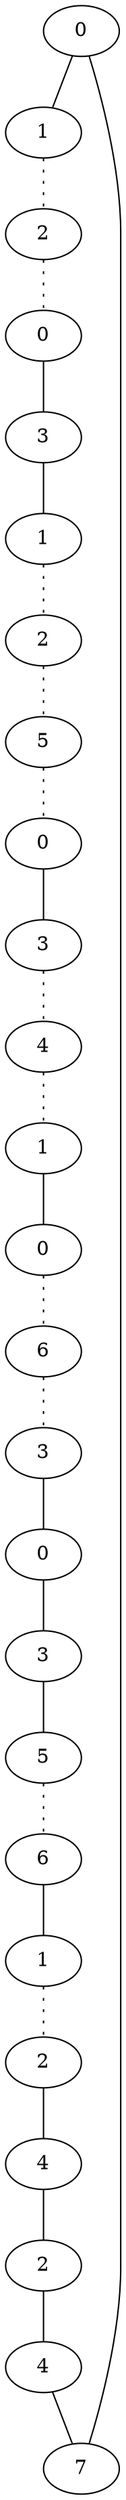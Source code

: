 graph {
a0[label=0];
a1[label=1];
a2[label=2];
a3[label=0];
a4[label=3];
a5[label=1];
a6[label=2];
a7[label=5];
a8[label=0];
a9[label=3];
a10[label=4];
a11[label=1];
a12[label=0];
a13[label=6];
a14[label=3];
a15[label=0];
a16[label=3];
a17[label=5];
a18[label=6];
a19[label=1];
a20[label=2];
a21[label=4];
a22[label=2];
a23[label=4];
a24[label=7];
a0 -- a1;
a0 -- a24;
a1 -- a2 [style=dotted];
a2 -- a3 [style=dotted];
a3 -- a4;
a4 -- a5;
a5 -- a6 [style=dotted];
a6 -- a7 [style=dotted];
a7 -- a8 [style=dotted];
a8 -- a9;
a9 -- a10 [style=dotted];
a10 -- a11 [style=dotted];
a11 -- a12;
a12 -- a13 [style=dotted];
a13 -- a14 [style=dotted];
a14 -- a15;
a15 -- a16;
a16 -- a17;
a17 -- a18 [style=dotted];
a18 -- a19;
a19 -- a20 [style=dotted];
a20 -- a21;
a21 -- a22;
a22 -- a23;
a23 -- a24;
}
